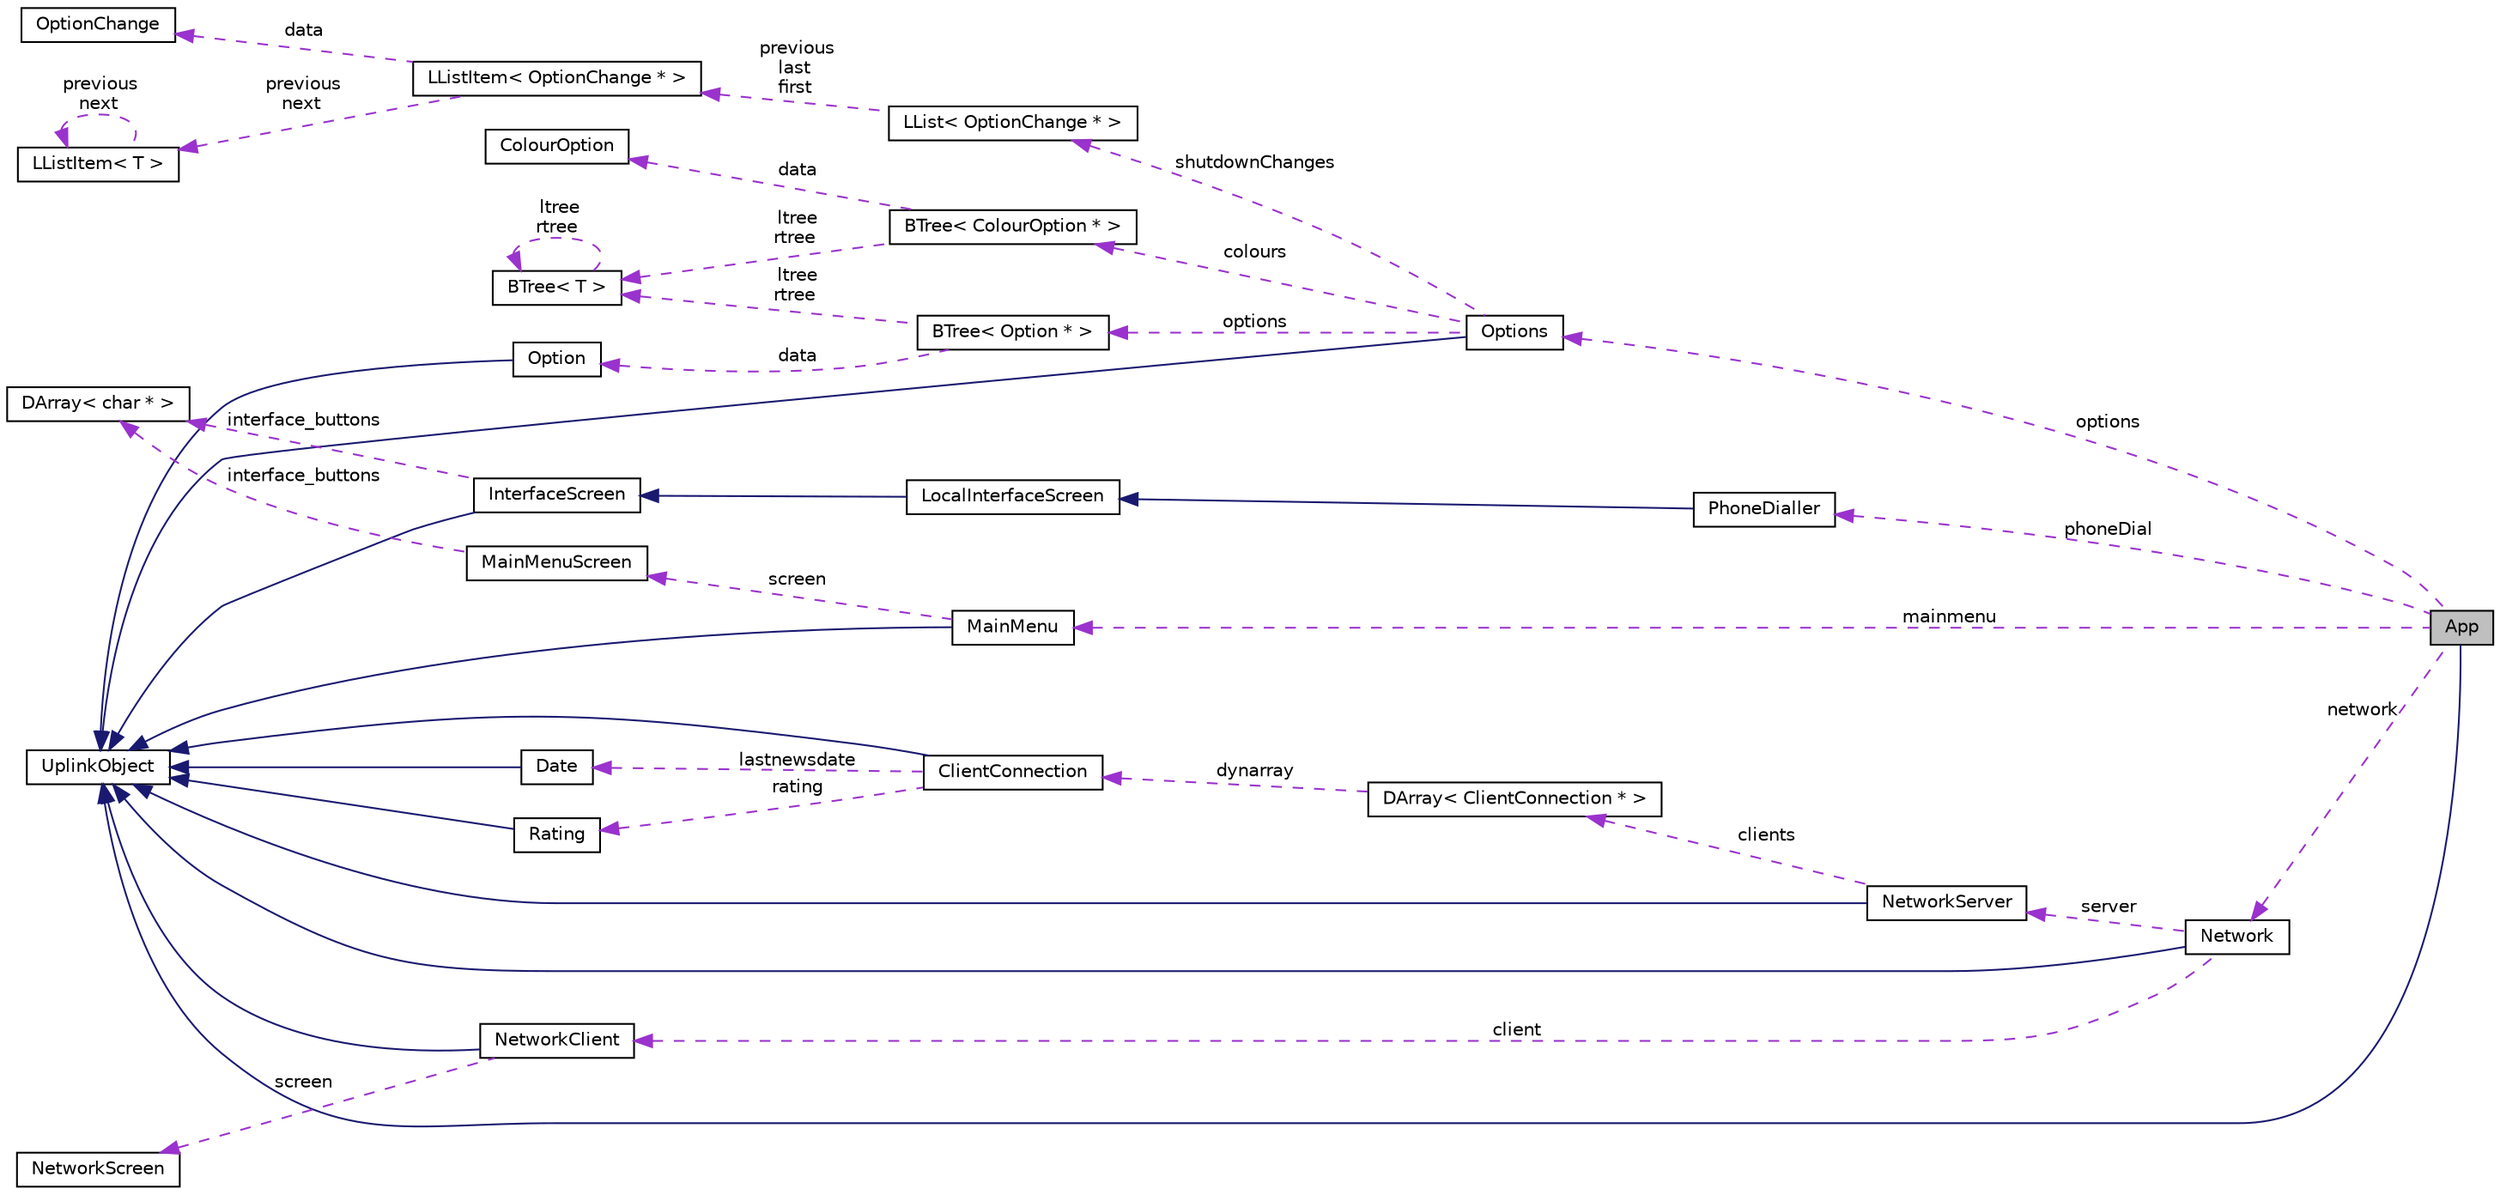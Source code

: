 digraph "App"
{
 // LATEX_PDF_SIZE
  edge [fontname="Helvetica",fontsize="10",labelfontname="Helvetica",labelfontsize="10"];
  node [fontname="Helvetica",fontsize="10",shape=record];
  rankdir="LR";
  Node1 [label="App",height=0.2,width=0.4,color="black", fillcolor="grey75", style="filled", fontcolor="black",tooltip=" "];
  Node2 -> Node1 [dir="back",color="midnightblue",fontsize="10",style="solid",fontname="Helvetica"];
  Node2 [label="UplinkObject",height=0.2,width=0.4,color="black", fillcolor="white", style="filled",URL="$classUplinkObject.html",tooltip="UplinkObject base class."];
  Node3 -> Node1 [dir="back",color="darkorchid3",fontsize="10",style="dashed",label=" options" ,fontname="Helvetica"];
  Node3 [label="Options",height=0.2,width=0.4,color="black", fillcolor="white", style="filled",URL="$classOptions.html",tooltip=" "];
  Node2 -> Node3 [dir="back",color="midnightblue",fontsize="10",style="solid",fontname="Helvetica"];
  Node4 -> Node3 [dir="back",color="darkorchid3",fontsize="10",style="dashed",label=" shutdownChanges" ,fontname="Helvetica"];
  Node4 [label="LList\< OptionChange * \>",height=0.2,width=0.4,color="black", fillcolor="white", style="filled",URL="$classLList.html",tooltip=" "];
  Node5 -> Node4 [dir="back",color="darkorchid3",fontsize="10",style="dashed",label=" previous\nlast\nfirst" ,fontname="Helvetica"];
  Node5 [label="LListItem\< OptionChange * \>",height=0.2,width=0.4,color="black", fillcolor="white", style="filled",URL="$classLListItem.html",tooltip=" "];
  Node6 -> Node5 [dir="back",color="darkorchid3",fontsize="10",style="dashed",label=" data" ,fontname="Helvetica"];
  Node6 [label="OptionChange",height=0.2,width=0.4,color="black", fillcolor="white", style="filled",URL="$classOptionChange.html",tooltip=" "];
  Node7 -> Node5 [dir="back",color="darkorchid3",fontsize="10",style="dashed",label=" previous\nnext" ,fontname="Helvetica"];
  Node7 [label="LListItem\< T \>",height=0.2,width=0.4,color="black", fillcolor="white", style="filled",URL="$classLListItem.html",tooltip=" "];
  Node7 -> Node7 [dir="back",color="darkorchid3",fontsize="10",style="dashed",label=" previous\nnext" ,fontname="Helvetica"];
  Node8 -> Node3 [dir="back",color="darkorchid3",fontsize="10",style="dashed",label=" colours" ,fontname="Helvetica"];
  Node8 [label="BTree\< ColourOption * \>",height=0.2,width=0.4,color="black", fillcolor="white", style="filled",URL="$classBTree.html",tooltip=" "];
  Node9 -> Node8 [dir="back",color="darkorchid3",fontsize="10",style="dashed",label=" ltree\nrtree" ,fontname="Helvetica"];
  Node9 [label="BTree\< T \>",height=0.2,width=0.4,color="black", fillcolor="white", style="filled",URL="$classBTree.html",tooltip=" "];
  Node9 -> Node9 [dir="back",color="darkorchid3",fontsize="10",style="dashed",label=" ltree\nrtree" ,fontname="Helvetica"];
  Node10 -> Node8 [dir="back",color="darkorchid3",fontsize="10",style="dashed",label=" data" ,fontname="Helvetica"];
  Node10 [label="ColourOption",height=0.2,width=0.4,color="black", fillcolor="white", style="filled",URL="$classColourOption.html",tooltip=" "];
  Node11 -> Node3 [dir="back",color="darkorchid3",fontsize="10",style="dashed",label=" options" ,fontname="Helvetica"];
  Node11 [label="BTree\< Option * \>",height=0.2,width=0.4,color="black", fillcolor="white", style="filled",URL="$classBTree.html",tooltip=" "];
  Node12 -> Node11 [dir="back",color="darkorchid3",fontsize="10",style="dashed",label=" data" ,fontname="Helvetica"];
  Node12 [label="Option",height=0.2,width=0.4,color="black", fillcolor="white", style="filled",URL="$classOption.html",tooltip=" "];
  Node2 -> Node12 [dir="back",color="midnightblue",fontsize="10",style="solid",fontname="Helvetica"];
  Node9 -> Node11 [dir="back",color="darkorchid3",fontsize="10",style="dashed",label=" ltree\nrtree" ,fontname="Helvetica"];
  Node13 -> Node1 [dir="back",color="darkorchid3",fontsize="10",style="dashed",label=" mainmenu" ,fontname="Helvetica"];
  Node13 [label="MainMenu",height=0.2,width=0.4,color="black", fillcolor="white", style="filled",URL="$classMainMenu.html",tooltip=" "];
  Node2 -> Node13 [dir="back",color="midnightblue",fontsize="10",style="solid",fontname="Helvetica"];
  Node14 -> Node13 [dir="back",color="darkorchid3",fontsize="10",style="dashed",label=" screen" ,fontname="Helvetica"];
  Node14 [label="MainMenuScreen",height=0.2,width=0.4,color="black", fillcolor="white", style="filled",URL="$classMainMenuScreen.html",tooltip="Main Menu Screen base class."];
  Node15 -> Node14 [dir="back",color="darkorchid3",fontsize="10",style="dashed",label=" interface_buttons" ,fontname="Helvetica"];
  Node15 [label="DArray\< char * \>",height=0.2,width=0.4,color="black", fillcolor="white", style="filled",URL="$classDArray.html",tooltip=" "];
  Node16 -> Node1 [dir="back",color="darkorchid3",fontsize="10",style="dashed",label=" network" ,fontname="Helvetica"];
  Node16 [label="Network",height=0.2,width=0.4,color="black", fillcolor="white", style="filled",URL="$classNetwork.html",tooltip=" "];
  Node2 -> Node16 [dir="back",color="midnightblue",fontsize="10",style="solid",fontname="Helvetica"];
  Node17 -> Node16 [dir="back",color="darkorchid3",fontsize="10",style="dashed",label=" client" ,fontname="Helvetica"];
  Node17 [label="NetworkClient",height=0.2,width=0.4,color="black", fillcolor="white", style="filled",URL="$classNetworkClient.html",tooltip=" "];
  Node2 -> Node17 [dir="back",color="midnightblue",fontsize="10",style="solid",fontname="Helvetica"];
  Node18 -> Node17 [dir="back",color="darkorchid3",fontsize="10",style="dashed",label=" screen" ,fontname="Helvetica"];
  Node18 [label="NetworkScreen",height=0.2,width=0.4,color="black", fillcolor="white", style="filled",URL="$classNetworkScreen.html",tooltip=" "];
  Node19 -> Node16 [dir="back",color="darkorchid3",fontsize="10",style="dashed",label=" server" ,fontname="Helvetica"];
  Node19 [label="NetworkServer",height=0.2,width=0.4,color="black", fillcolor="white", style="filled",URL="$classNetworkServer.html",tooltip=" "];
  Node2 -> Node19 [dir="back",color="midnightblue",fontsize="10",style="solid",fontname="Helvetica"];
  Node20 -> Node19 [dir="back",color="darkorchid3",fontsize="10",style="dashed",label=" clients" ,fontname="Helvetica"];
  Node20 [label="DArray\< ClientConnection * \>",height=0.2,width=0.4,color="black", fillcolor="white", style="filled",URL="$classDArray.html",tooltip=" "];
  Node21 -> Node20 [dir="back",color="darkorchid3",fontsize="10",style="dashed",label=" dynarray" ,fontname="Helvetica"];
  Node21 [label="ClientConnection",height=0.2,width=0.4,color="black", fillcolor="white", style="filled",URL="$classClientConnection.html",tooltip=" "];
  Node2 -> Node21 [dir="back",color="midnightblue",fontsize="10",style="solid",fontname="Helvetica"];
  Node22 -> Node21 [dir="back",color="darkorchid3",fontsize="10",style="dashed",label=" rating" ,fontname="Helvetica"];
  Node22 [label="Rating",height=0.2,width=0.4,color="black", fillcolor="white", style="filled",URL="$classRating.html",tooltip=" "];
  Node2 -> Node22 [dir="back",color="midnightblue",fontsize="10",style="solid",fontname="Helvetica"];
  Node23 -> Node21 [dir="back",color="darkorchid3",fontsize="10",style="dashed",label=" lastnewsdate" ,fontname="Helvetica"];
  Node23 [label="Date",height=0.2,width=0.4,color="black", fillcolor="white", style="filled",URL="$classDate.html",tooltip=" "];
  Node2 -> Node23 [dir="back",color="midnightblue",fontsize="10",style="solid",fontname="Helvetica"];
  Node24 -> Node1 [dir="back",color="darkorchid3",fontsize="10",style="dashed",label=" phoneDial" ,fontname="Helvetica"];
  Node24 [label="PhoneDialler",height=0.2,width=0.4,color="black", fillcolor="white", style="filled",URL="$classPhoneDialler.html",tooltip="Screen that shows the dialer."];
  Node25 -> Node24 [dir="back",color="midnightblue",fontsize="10",style="solid",fontname="Helvetica"];
  Node25 [label="LocalInterfaceScreen",height=0.2,width=0.4,color="black", fillcolor="white", style="filled",URL="$classLocalInterfaceScreen.html",tooltip="Screen that provides basic functionality of other screens."];
  Node26 -> Node25 [dir="back",color="midnightblue",fontsize="10",style="solid",fontname="Helvetica"];
  Node26 [label="InterfaceScreen",height=0.2,width=0.4,color="black", fillcolor="white", style="filled",URL="$classInterfaceScreen.html",tooltip="InterfaceScreen Class Object."];
  Node2 -> Node26 [dir="back",color="midnightblue",fontsize="10",style="solid",fontname="Helvetica"];
  Node15 -> Node26 [dir="back",color="darkorchid3",fontsize="10",style="dashed",label=" interface_buttons" ,fontname="Helvetica"];
}
